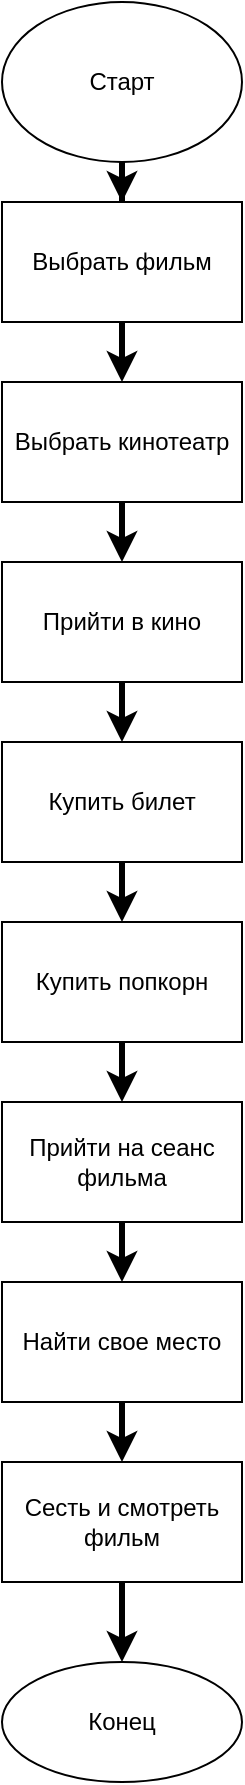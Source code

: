 <mxfile version="20.0.4" type="device"><diagram id="lcjzWzk_s4CD132jwZV4" name="Page-1"><mxGraphModel dx="658" dy="411" grid="1" gridSize="10" guides="1" tooltips="1" connect="1" arrows="1" fold="1" page="1" pageScale="1" pageWidth="827" pageHeight="1169" math="0" shadow="0"><root><mxCell id="0"/><mxCell id="1" parent="0"/><mxCell id="kspvlxdhACgp39T44tgv-3" value="" style="edgeStyle=orthogonalEdgeStyle;rounded=0;orthogonalLoop=1;jettySize=auto;html=1;strokeWidth=3;" edge="1" parent="1" source="kspvlxdhACgp39T44tgv-1" target="kspvlxdhACgp39T44tgv-2"><mxGeometry relative="1" as="geometry"/></mxCell><mxCell id="kspvlxdhACgp39T44tgv-1" value="Старт" style="ellipse;whiteSpace=wrap;html=1;" vertex="1" parent="1"><mxGeometry x="250" y="10" width="120" height="80" as="geometry"/></mxCell><mxCell id="kspvlxdhACgp39T44tgv-5" value="" style="edgeStyle=orthogonalEdgeStyle;rounded=0;orthogonalLoop=1;jettySize=auto;html=1;strokeWidth=3;" edge="1" parent="1" source="kspvlxdhACgp39T44tgv-2" target="kspvlxdhACgp39T44tgv-4"><mxGeometry relative="1" as="geometry"/></mxCell><mxCell id="kspvlxdhACgp39T44tgv-2" value="Выбрать фильм" style="whiteSpace=wrap;html=1;" vertex="1" parent="1"><mxGeometry x="250" y="110" width="120" height="60" as="geometry"/></mxCell><mxCell id="kspvlxdhACgp39T44tgv-7" value="" style="edgeStyle=orthogonalEdgeStyle;rounded=0;orthogonalLoop=1;jettySize=auto;html=1;strokeWidth=3;" edge="1" parent="1" source="kspvlxdhACgp39T44tgv-4" target="kspvlxdhACgp39T44tgv-6"><mxGeometry relative="1" as="geometry"/></mxCell><mxCell id="kspvlxdhACgp39T44tgv-4" value="Выбрать кинотеатр" style="whiteSpace=wrap;html=1;" vertex="1" parent="1"><mxGeometry x="250" y="200" width="120" height="60" as="geometry"/></mxCell><mxCell id="kspvlxdhACgp39T44tgv-9" value="" style="edgeStyle=orthogonalEdgeStyle;rounded=0;orthogonalLoop=1;jettySize=auto;html=1;strokeWidth=3;" edge="1" parent="1" source="kspvlxdhACgp39T44tgv-6" target="kspvlxdhACgp39T44tgv-8"><mxGeometry relative="1" as="geometry"/></mxCell><mxCell id="kspvlxdhACgp39T44tgv-6" value="Прийти в кино" style="whiteSpace=wrap;html=1;" vertex="1" parent="1"><mxGeometry x="250" y="290" width="120" height="60" as="geometry"/></mxCell><mxCell id="kspvlxdhACgp39T44tgv-11" value="" style="edgeStyle=orthogonalEdgeStyle;rounded=0;orthogonalLoop=1;jettySize=auto;html=1;strokeWidth=3;" edge="1" parent="1" source="kspvlxdhACgp39T44tgv-8" target="kspvlxdhACgp39T44tgv-10"><mxGeometry relative="1" as="geometry"/></mxCell><mxCell id="kspvlxdhACgp39T44tgv-8" value="Купить билет" style="whiteSpace=wrap;html=1;" vertex="1" parent="1"><mxGeometry x="250" y="380" width="120" height="60" as="geometry"/></mxCell><mxCell id="kspvlxdhACgp39T44tgv-13" value="" style="edgeStyle=orthogonalEdgeStyle;rounded=0;orthogonalLoop=1;jettySize=auto;html=1;strokeWidth=3;" edge="1" parent="1" source="kspvlxdhACgp39T44tgv-10" target="kspvlxdhACgp39T44tgv-12"><mxGeometry relative="1" as="geometry"/></mxCell><mxCell id="kspvlxdhACgp39T44tgv-10" value="Купить попкорн" style="whiteSpace=wrap;html=1;" vertex="1" parent="1"><mxGeometry x="250" y="470" width="120" height="60" as="geometry"/></mxCell><mxCell id="kspvlxdhACgp39T44tgv-15" value="" style="edgeStyle=orthogonalEdgeStyle;rounded=0;orthogonalLoop=1;jettySize=auto;html=1;strokeWidth=3;" edge="1" parent="1" source="kspvlxdhACgp39T44tgv-12" target="kspvlxdhACgp39T44tgv-14"><mxGeometry relative="1" as="geometry"/></mxCell><mxCell id="kspvlxdhACgp39T44tgv-12" value="Прийти на сеанс фильма" style="whiteSpace=wrap;html=1;" vertex="1" parent="1"><mxGeometry x="250" y="560" width="120" height="60" as="geometry"/></mxCell><mxCell id="kspvlxdhACgp39T44tgv-17" value="" style="edgeStyle=orthogonalEdgeStyle;rounded=0;orthogonalLoop=1;jettySize=auto;html=1;strokeWidth=3;" edge="1" parent="1" source="kspvlxdhACgp39T44tgv-14" target="kspvlxdhACgp39T44tgv-16"><mxGeometry relative="1" as="geometry"/></mxCell><mxCell id="kspvlxdhACgp39T44tgv-14" value="Найти свое место" style="whiteSpace=wrap;html=1;" vertex="1" parent="1"><mxGeometry x="250" y="650" width="120" height="60" as="geometry"/></mxCell><mxCell id="kspvlxdhACgp39T44tgv-19" value="" style="edgeStyle=orthogonalEdgeStyle;rounded=0;orthogonalLoop=1;jettySize=auto;html=1;strokeWidth=3;" edge="1" parent="1" source="kspvlxdhACgp39T44tgv-16" target="kspvlxdhACgp39T44tgv-18"><mxGeometry relative="1" as="geometry"/></mxCell><mxCell id="kspvlxdhACgp39T44tgv-16" value="Сесть и смотреть фильм" style="whiteSpace=wrap;html=1;" vertex="1" parent="1"><mxGeometry x="250" y="740" width="120" height="60" as="geometry"/></mxCell><mxCell id="kspvlxdhACgp39T44tgv-18" value="Конец" style="ellipse;whiteSpace=wrap;html=1;" vertex="1" parent="1"><mxGeometry x="250" y="840" width="120" height="60" as="geometry"/></mxCell></root></mxGraphModel></diagram></mxfile>